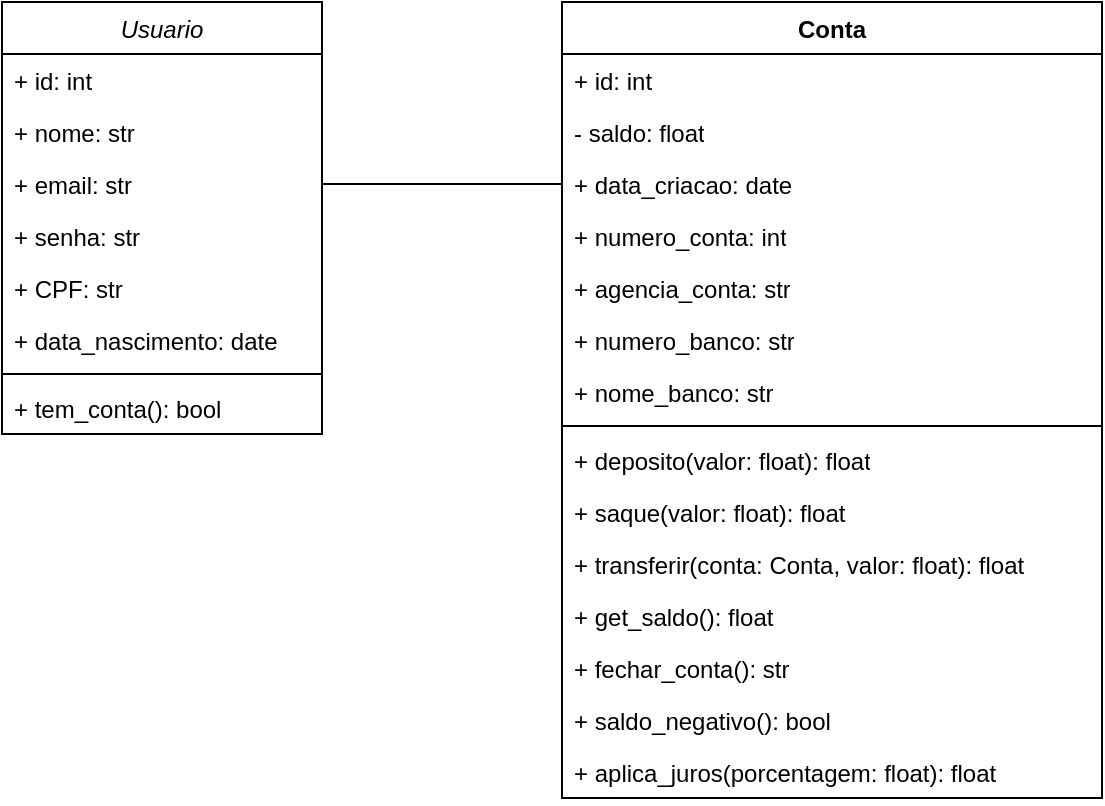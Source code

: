 <mxfile version="22.1.22" type="embed">
  <diagram id="C5RBs43oDa-KdzZeNtuy" name="Page-1">
    <mxGraphModel dx="368" dy="551" grid="1" gridSize="10" guides="1" tooltips="1" connect="1" arrows="1" fold="1" page="1" pageScale="1" pageWidth="1169" pageHeight="827" math="0" shadow="0">
      <root>
        <mxCell id="WIyWlLk6GJQsqaUBKTNV-0" />
        <mxCell id="WIyWlLk6GJQsqaUBKTNV-1" parent="WIyWlLk6GJQsqaUBKTNV-0" />
        <mxCell id="zkfFHV4jXpPFQw0GAbJ--0" value="Usuario" style="swimlane;fontStyle=2;align=center;verticalAlign=top;childLayout=stackLayout;horizontal=1;startSize=26;horizontalStack=0;resizeParent=1;resizeLast=0;collapsible=1;marginBottom=0;rounded=0;shadow=0;strokeWidth=1;" parent="WIyWlLk6GJQsqaUBKTNV-1" vertex="1">
          <mxGeometry x="200" y="120" width="160" height="216" as="geometry">
            <mxRectangle x="230" y="140" width="160" height="26" as="alternateBounds" />
          </mxGeometry>
        </mxCell>
        <mxCell id="zkfFHV4jXpPFQw0GAbJ--1" value="+ id: int" style="text;align=left;verticalAlign=top;spacingLeft=4;spacingRight=4;overflow=hidden;rotatable=0;points=[[0,0.5],[1,0.5]];portConstraint=eastwest;" parent="zkfFHV4jXpPFQw0GAbJ--0" vertex="1">
          <mxGeometry y="26" width="160" height="26" as="geometry" />
        </mxCell>
        <mxCell id="zkfFHV4jXpPFQw0GAbJ--2" value="+ nome: str" style="text;align=left;verticalAlign=top;spacingLeft=4;spacingRight=4;overflow=hidden;rotatable=0;points=[[0,0.5],[1,0.5]];portConstraint=eastwest;rounded=0;shadow=0;html=0;" parent="zkfFHV4jXpPFQw0GAbJ--0" vertex="1">
          <mxGeometry y="52" width="160" height="26" as="geometry" />
        </mxCell>
        <mxCell id="zkfFHV4jXpPFQw0GAbJ--3" value="+ email: str" style="text;align=left;verticalAlign=top;spacingLeft=4;spacingRight=4;overflow=hidden;rotatable=0;points=[[0,0.5],[1,0.5]];portConstraint=eastwest;rounded=0;shadow=0;html=0;" parent="zkfFHV4jXpPFQw0GAbJ--0" vertex="1">
          <mxGeometry y="78" width="160" height="26" as="geometry" />
        </mxCell>
        <mxCell id="XQlVpQoQ3PzqZSnnKQcs-3" value="+ senha: str" style="text;align=left;verticalAlign=top;spacingLeft=4;spacingRight=4;overflow=hidden;rotatable=0;points=[[0,0.5],[1,0.5]];portConstraint=eastwest;rounded=0;shadow=0;html=0;" parent="zkfFHV4jXpPFQw0GAbJ--0" vertex="1">
          <mxGeometry y="104" width="160" height="26" as="geometry" />
        </mxCell>
        <mxCell id="XQlVpQoQ3PzqZSnnKQcs-2" value="+ CPF: str" style="text;align=left;verticalAlign=top;spacingLeft=4;spacingRight=4;overflow=hidden;rotatable=0;points=[[0,0.5],[1,0.5]];portConstraint=eastwest;rounded=0;shadow=0;html=0;" parent="zkfFHV4jXpPFQw0GAbJ--0" vertex="1">
          <mxGeometry y="130" width="160" height="26" as="geometry" />
        </mxCell>
        <mxCell id="XQlVpQoQ3PzqZSnnKQcs-1" value="+ data_nascimento: date" style="text;align=left;verticalAlign=top;spacingLeft=4;spacingRight=4;overflow=hidden;rotatable=0;points=[[0,0.5],[1,0.5]];portConstraint=eastwest;rounded=0;shadow=0;html=0;" parent="zkfFHV4jXpPFQw0GAbJ--0" vertex="1">
          <mxGeometry y="156" width="160" height="26" as="geometry" />
        </mxCell>
        <mxCell id="XQlVpQoQ3PzqZSnnKQcs-69" value="" style="line;strokeWidth=1;fillColor=none;align=left;verticalAlign=middle;spacingTop=-1;spacingLeft=3;spacingRight=3;rotatable=0;labelPosition=right;points=[];portConstraint=eastwest;strokeColor=inherit;" parent="zkfFHV4jXpPFQw0GAbJ--0" vertex="1">
          <mxGeometry y="182" width="160" height="8" as="geometry" />
        </mxCell>
        <mxCell id="XQlVpQoQ3PzqZSnnKQcs-68" value="+ tem_conta(): bool" style="text;align=left;verticalAlign=top;spacingLeft=4;spacingRight=4;overflow=hidden;rotatable=0;points=[[0,0.5],[1,0.5]];portConstraint=eastwest;rounded=0;shadow=0;html=0;" parent="zkfFHV4jXpPFQw0GAbJ--0" vertex="1">
          <mxGeometry y="190" width="160" height="26" as="geometry" />
        </mxCell>
        <mxCell id="XQlVpQoQ3PzqZSnnKQcs-44" value="Conta" style="swimlane;fontStyle=1;align=center;verticalAlign=top;childLayout=stackLayout;horizontal=1;startSize=26;horizontalStack=0;resizeParent=1;resizeParentMax=0;resizeLast=0;collapsible=1;marginBottom=0;whiteSpace=wrap;html=1;" parent="WIyWlLk6GJQsqaUBKTNV-1" vertex="1">
          <mxGeometry x="480" y="120" width="270" height="398" as="geometry" />
        </mxCell>
        <mxCell id="XQlVpQoQ3PzqZSnnKQcs-45" value="+ id: int" style="text;strokeColor=none;fillColor=none;align=left;verticalAlign=top;spacingLeft=4;spacingRight=4;overflow=hidden;rotatable=0;points=[[0,0.5],[1,0.5]];portConstraint=eastwest;whiteSpace=wrap;html=1;" parent="XQlVpQoQ3PzqZSnnKQcs-44" vertex="1">
          <mxGeometry y="26" width="270" height="26" as="geometry" />
        </mxCell>
        <mxCell id="XQlVpQoQ3PzqZSnnKQcs-50" value="- saldo: float" style="text;strokeColor=none;fillColor=none;align=left;verticalAlign=top;spacingLeft=4;spacingRight=4;overflow=hidden;rotatable=0;points=[[0,0.5],[1,0.5]];portConstraint=eastwest;whiteSpace=wrap;html=1;" parent="XQlVpQoQ3PzqZSnnKQcs-44" vertex="1">
          <mxGeometry y="52" width="270" height="26" as="geometry" />
        </mxCell>
        <mxCell id="XQlVpQoQ3PzqZSnnKQcs-51" value="+ data_criacao: date" style="text;strokeColor=none;fillColor=none;align=left;verticalAlign=top;spacingLeft=4;spacingRight=4;overflow=hidden;rotatable=0;points=[[0,0.5],[1,0.5]];portConstraint=eastwest;whiteSpace=wrap;html=1;" parent="XQlVpQoQ3PzqZSnnKQcs-44" vertex="1">
          <mxGeometry y="78" width="270" height="26" as="geometry" />
        </mxCell>
        <mxCell id="XQlVpQoQ3PzqZSnnKQcs-52" value="+ numero_conta: int" style="text;strokeColor=none;fillColor=none;align=left;verticalAlign=top;spacingLeft=4;spacingRight=4;overflow=hidden;rotatable=0;points=[[0,0.5],[1,0.5]];portConstraint=eastwest;whiteSpace=wrap;html=1;" parent="XQlVpQoQ3PzqZSnnKQcs-44" vertex="1">
          <mxGeometry y="104" width="270" height="26" as="geometry" />
        </mxCell>
        <mxCell id="XQlVpQoQ3PzqZSnnKQcs-53" value="+ agencia_conta: str" style="text;strokeColor=none;fillColor=none;align=left;verticalAlign=top;spacingLeft=4;spacingRight=4;overflow=hidden;rotatable=0;points=[[0,0.5],[1,0.5]];portConstraint=eastwest;whiteSpace=wrap;html=1;" parent="XQlVpQoQ3PzqZSnnKQcs-44" vertex="1">
          <mxGeometry y="130" width="270" height="26" as="geometry" />
        </mxCell>
        <mxCell id="XQlVpQoQ3PzqZSnnKQcs-54" value="+ numero_banco: str" style="text;strokeColor=none;fillColor=none;align=left;verticalAlign=top;spacingLeft=4;spacingRight=4;overflow=hidden;rotatable=0;points=[[0,0.5],[1,0.5]];portConstraint=eastwest;whiteSpace=wrap;html=1;" parent="XQlVpQoQ3PzqZSnnKQcs-44" vertex="1">
          <mxGeometry y="156" width="270" height="26" as="geometry" />
        </mxCell>
        <mxCell id="XQlVpQoQ3PzqZSnnKQcs-55" value="+ nome_banco: str" style="text;strokeColor=none;fillColor=none;align=left;verticalAlign=top;spacingLeft=4;spacingRight=4;overflow=hidden;rotatable=0;points=[[0,0.5],[1,0.5]];portConstraint=eastwest;whiteSpace=wrap;html=1;" parent="XQlVpQoQ3PzqZSnnKQcs-44" vertex="1">
          <mxGeometry y="182" width="270" height="26" as="geometry" />
        </mxCell>
        <mxCell id="XQlVpQoQ3PzqZSnnKQcs-46" value="" style="line;strokeWidth=1;fillColor=none;align=left;verticalAlign=middle;spacingTop=-1;spacingLeft=3;spacingRight=3;rotatable=0;labelPosition=right;points=[];portConstraint=eastwest;strokeColor=inherit;" parent="XQlVpQoQ3PzqZSnnKQcs-44" vertex="1">
          <mxGeometry y="208" width="270" height="8" as="geometry" />
        </mxCell>
        <mxCell id="XQlVpQoQ3PzqZSnnKQcs-47" value="+ deposito(valor: float): float" style="text;strokeColor=none;fillColor=none;align=left;verticalAlign=top;spacingLeft=4;spacingRight=4;overflow=hidden;rotatable=0;points=[[0,0.5],[1,0.5]];portConstraint=eastwest;whiteSpace=wrap;html=1;" parent="XQlVpQoQ3PzqZSnnKQcs-44" vertex="1">
          <mxGeometry y="216" width="270" height="26" as="geometry" />
        </mxCell>
        <mxCell id="XQlVpQoQ3PzqZSnnKQcs-49" value="+ saque(valor: float): float" style="text;strokeColor=none;fillColor=none;align=left;verticalAlign=top;spacingLeft=4;spacingRight=4;overflow=hidden;rotatable=0;points=[[0,0.5],[1,0.5]];portConstraint=eastwest;whiteSpace=wrap;html=1;" parent="XQlVpQoQ3PzqZSnnKQcs-44" vertex="1">
          <mxGeometry y="242" width="270" height="26" as="geometry" />
        </mxCell>
        <mxCell id="XQlVpQoQ3PzqZSnnKQcs-56" value="+ transferir(conta: Conta, valor: float): float" style="text;strokeColor=none;fillColor=none;align=left;verticalAlign=top;spacingLeft=4;spacingRight=4;overflow=hidden;rotatable=0;points=[[0,0.5],[1,0.5]];portConstraint=eastwest;whiteSpace=wrap;html=1;" parent="XQlVpQoQ3PzqZSnnKQcs-44" vertex="1">
          <mxGeometry y="268" width="270" height="26" as="geometry" />
        </mxCell>
        <mxCell id="XQlVpQoQ3PzqZSnnKQcs-57" value="+ get_saldo(): float" style="text;strokeColor=none;fillColor=none;align=left;verticalAlign=top;spacingLeft=4;spacingRight=4;overflow=hidden;rotatable=0;points=[[0,0.5],[1,0.5]];portConstraint=eastwest;whiteSpace=wrap;html=1;" parent="XQlVpQoQ3PzqZSnnKQcs-44" vertex="1">
          <mxGeometry y="294" width="270" height="26" as="geometry" />
        </mxCell>
        <mxCell id="XQlVpQoQ3PzqZSnnKQcs-58" value="+ fechar_conta(): str" style="text;strokeColor=none;fillColor=none;align=left;verticalAlign=top;spacingLeft=4;spacingRight=4;overflow=hidden;rotatable=0;points=[[0,0.5],[1,0.5]];portConstraint=eastwest;whiteSpace=wrap;html=1;" parent="XQlVpQoQ3PzqZSnnKQcs-44" vertex="1">
          <mxGeometry y="320" width="270" height="26" as="geometry" />
        </mxCell>
        <mxCell id="XQlVpQoQ3PzqZSnnKQcs-59" value="+ saldo_negativo(): bool" style="text;strokeColor=none;fillColor=none;align=left;verticalAlign=top;spacingLeft=4;spacingRight=4;overflow=hidden;rotatable=0;points=[[0,0.5],[1,0.5]];portConstraint=eastwest;whiteSpace=wrap;html=1;" parent="XQlVpQoQ3PzqZSnnKQcs-44" vertex="1">
          <mxGeometry y="346" width="270" height="26" as="geometry" />
        </mxCell>
        <mxCell id="XQlVpQoQ3PzqZSnnKQcs-60" value="+ aplica_juros(porcentagem: float): float" style="text;strokeColor=none;fillColor=none;align=left;verticalAlign=top;spacingLeft=4;spacingRight=4;overflow=hidden;rotatable=0;points=[[0,0.5],[1,0.5]];portConstraint=eastwest;whiteSpace=wrap;html=1;" parent="XQlVpQoQ3PzqZSnnKQcs-44" vertex="1">
          <mxGeometry y="372" width="270" height="26" as="geometry" />
        </mxCell>
        <mxCell id="XQlVpQoQ3PzqZSnnKQcs-71" value="" style="endArrow=none;html=1;rounded=0;exitX=1;exitY=0.5;exitDx=0;exitDy=0;entryX=0;entryY=0.5;entryDx=0;entryDy=0;" parent="WIyWlLk6GJQsqaUBKTNV-1" source="zkfFHV4jXpPFQw0GAbJ--3" target="XQlVpQoQ3PzqZSnnKQcs-51" edge="1">
          <mxGeometry width="50" height="50" relative="1" as="geometry">
            <mxPoint x="470" y="260" as="sourcePoint" />
            <mxPoint x="480" y="210" as="targetPoint" />
          </mxGeometry>
        </mxCell>
      </root>
    </mxGraphModel>
  </diagram>
</mxfile>
